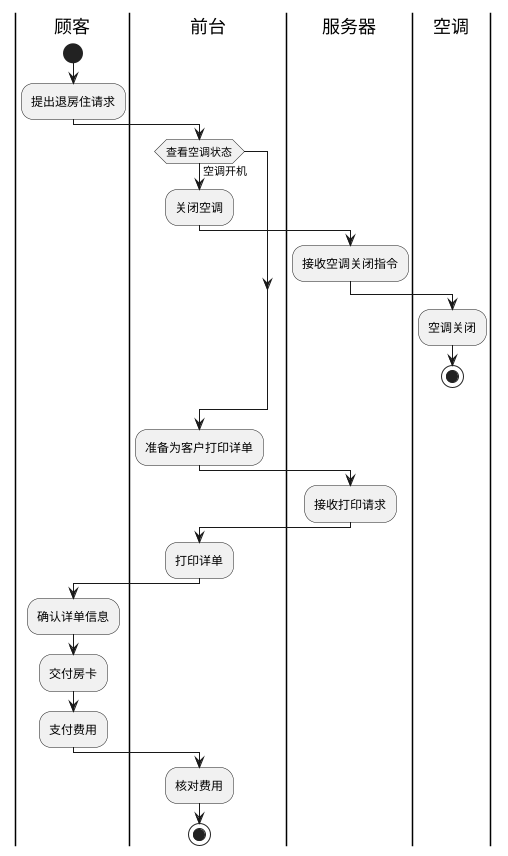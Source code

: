 @startuml
'* 顾客提出退房请求
'* 前台查询空调状态，可强制关闭空调
'* 前台为客户打印详单并确定退房
'* 服务器修改相关数据
|顾客|
start
:提出退房住请求;
|前台|
if (查看空调状态) then (空调开机) 
  :关闭空调;
  |服务器|
  :接收空调关闭指令;
  |空调|
  :空调关闭;
  stop
endif
|前台|
:准备为客户打印详单;
|服务器|
:接收打印请求;
|前台|
:打印详单;
|顾客|
:确认详单信息;
:交付房卡;
:支付费用;
|前台|
:核对费用;
stop
@enduml